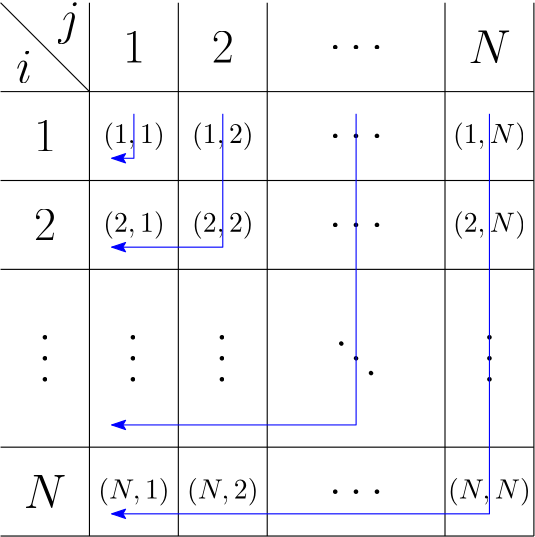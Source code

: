 <?xml version="1.0"?>
<!DOCTYPE ipe SYSTEM "ipe.dtd">
<ipe version="70218" creator="Ipe 7.2.23">
<info created="D:20220115092028" modified="D:20220115095516"/>
<ipestyle name="basic">
<symbol name="arrow/arc(spx)">
<path stroke="sym-stroke" fill="sym-stroke" pen="sym-pen">
0 0 m
-1 0.333 l
-1 -0.333 l
h
</path>
</symbol>
<symbol name="arrow/farc(spx)">
<path stroke="sym-stroke" fill="white" pen="sym-pen">
0 0 m
-1 0.333 l
-1 -0.333 l
h
</path>
</symbol>
<symbol name="arrow/ptarc(spx)">
<path stroke="sym-stroke" fill="sym-stroke" pen="sym-pen">
0 0 m
-1 0.333 l
-0.8 0 l
-1 -0.333 l
h
</path>
</symbol>
<symbol name="arrow/fptarc(spx)">
<path stroke="sym-stroke" fill="white" pen="sym-pen">
0 0 m
-1 0.333 l
-0.8 0 l
-1 -0.333 l
h
</path>
</symbol>
<symbol name="mark/circle(sx)" transformations="translations">
<path fill="sym-stroke">
0.6 0 0 0.6 0 0 e
0.4 0 0 0.4 0 0 e
</path>
</symbol>
<symbol name="mark/disk(sx)" transformations="translations">
<path fill="sym-stroke">
0.6 0 0 0.6 0 0 e
</path>
</symbol>
<symbol name="mark/fdisk(sfx)" transformations="translations">
<group>
<path fill="sym-fill">
0.5 0 0 0.5 0 0 e
</path>
<path fill="sym-stroke" fillrule="eofill">
0.6 0 0 0.6 0 0 e
0.4 0 0 0.4 0 0 e
</path>
</group>
</symbol>
<symbol name="mark/box(sx)" transformations="translations">
<path fill="sym-stroke" fillrule="eofill">
-0.6 -0.6 m
0.6 -0.6 l
0.6 0.6 l
-0.6 0.6 l
h
-0.4 -0.4 m
0.4 -0.4 l
0.4 0.4 l
-0.4 0.4 l
h
</path>
</symbol>
<symbol name="mark/square(sx)" transformations="translations">
<path fill="sym-stroke">
-0.6 -0.6 m
0.6 -0.6 l
0.6 0.6 l
-0.6 0.6 l
h
</path>
</symbol>
<symbol name="mark/fsquare(sfx)" transformations="translations">
<group>
<path fill="sym-fill">
-0.5 -0.5 m
0.5 -0.5 l
0.5 0.5 l
-0.5 0.5 l
h
</path>
<path fill="sym-stroke" fillrule="eofill">
-0.6 -0.6 m
0.6 -0.6 l
0.6 0.6 l
-0.6 0.6 l
h
-0.4 -0.4 m
0.4 -0.4 l
0.4 0.4 l
-0.4 0.4 l
h
</path>
</group>
</symbol>
<symbol name="mark/cross(sx)" transformations="translations">
<group>
<path fill="sym-stroke">
-0.43 -0.57 m
0.57 0.43 l
0.43 0.57 l
-0.57 -0.43 l
h
</path>
<path fill="sym-stroke">
-0.43 0.57 m
0.57 -0.43 l
0.43 -0.57 l
-0.57 0.43 l
h
</path>
</group>
</symbol>
<symbol name="arrow/fnormal(spx)">
<path stroke="sym-stroke" fill="white" pen="sym-pen">
0 0 m
-1 0.333 l
-1 -0.333 l
h
</path>
</symbol>
<symbol name="arrow/pointed(spx)">
<path stroke="sym-stroke" fill="sym-stroke" pen="sym-pen">
0 0 m
-1 0.333 l
-0.8 0 l
-1 -0.333 l
h
</path>
</symbol>
<symbol name="arrow/fpointed(spx)">
<path stroke="sym-stroke" fill="white" pen="sym-pen">
0 0 m
-1 0.333 l
-0.8 0 l
-1 -0.333 l
h
</path>
</symbol>
<symbol name="arrow/linear(spx)">
<path stroke="sym-stroke" pen="sym-pen">
-1 0.333 m
0 0 l
-1 -0.333 l
</path>
</symbol>
<symbol name="arrow/fdouble(spx)">
<path stroke="sym-stroke" fill="white" pen="sym-pen">
0 0 m
-1 0.333 l
-1 -0.333 l
h
-1 0 m
-2 0.333 l
-2 -0.333 l
h
</path>
</symbol>
<symbol name="arrow/double(spx)">
<path stroke="sym-stroke" fill="sym-stroke" pen="sym-pen">
0 0 m
-1 0.333 l
-1 -0.333 l
h
-1 0 m
-2 0.333 l
-2 -0.333 l
h
</path>
</symbol>
<symbol name="arrow/mid-normal(spx)">
<path stroke="sym-stroke" fill="sym-stroke" pen="sym-pen">
0.5 0 m
-0.5 0.333 l
-0.5 -0.333 l
h
</path>
</symbol>
<symbol name="arrow/mid-fnormal(spx)">
<path stroke="sym-stroke" fill="white" pen="sym-pen">
0.5 0 m
-0.5 0.333 l
-0.5 -0.333 l
h
</path>
</symbol>
<symbol name="arrow/mid-pointed(spx)">
<path stroke="sym-stroke" fill="sym-stroke" pen="sym-pen">
0.5 0 m
-0.5 0.333 l
-0.3 0 l
-0.5 -0.333 l
h
</path>
</symbol>
<symbol name="arrow/mid-fpointed(spx)">
<path stroke="sym-stroke" fill="white" pen="sym-pen">
0.5 0 m
-0.5 0.333 l
-0.3 0 l
-0.5 -0.333 l
h
</path>
</symbol>
<symbol name="arrow/mid-double(spx)">
<path stroke="sym-stroke" fill="sym-stroke" pen="sym-pen">
1 0 m
0 0.333 l
0 -0.333 l
h
0 0 m
-1 0.333 l
-1 -0.333 l
h
</path>
</symbol>
<symbol name="arrow/mid-fdouble(spx)">
<path stroke="sym-stroke" fill="white" pen="sym-pen">
1 0 m
0 0.333 l
0 -0.333 l
h
0 0 m
-1 0.333 l
-1 -0.333 l
h
</path>
</symbol>
<anglesize name="22.5 deg" value="22.5"/>
<anglesize name="30 deg" value="30"/>
<anglesize name="45 deg" value="45"/>
<anglesize name="60 deg" value="60"/>
<anglesize name="90 deg" value="90"/>
<arrowsize name="large" value="10"/>
<arrowsize name="small" value="5"/>
<arrowsize name="tiny" value="3"/>
<color name="blue" value="0 0 1"/>
<color name="brown" value="0.647 0.165 0.165"/>
<color name="darkblue" value="0 0 0.545"/>
<color name="darkcyan" value="0 0.545 0.545"/>
<color name="darkgray" value="0.663"/>
<color name="darkgreen" value="0 0.392 0"/>
<color name="darkmagenta" value="0.545 0 0.545"/>
<color name="darkorange" value="1 0.549 0"/>
<color name="darkred" value="0.545 0 0"/>
<color name="gold" value="1 0.843 0"/>
<color name="gray" value="0.745"/>
<color name="green" value="0 1 0"/>
<color name="lightblue" value="0.678 0.847 0.902"/>
<color name="lightcyan" value="0.878 1 1"/>
<color name="lightgray" value="0.827"/>
<color name="lightgreen" value="0.565 0.933 0.565"/>
<color name="lightyellow" value="1 1 0.878"/>
<color name="navy" value="0 0 0.502"/>
<color name="orange" value="1 0.647 0"/>
<color name="pink" value="1 0.753 0.796"/>
<color name="purple" value="0.627 0.125 0.941"/>
<color name="red" value="1 0 0"/>
<color name="seagreen" value="0.18 0.545 0.341"/>
<color name="turquoise" value="0.251 0.878 0.816"/>
<color name="violet" value="0.933 0.51 0.933"/>
<color name="yellow" value="1 1 0"/>
<dashstyle name="dash dot dotted" value="[4 2 1 2 1 2] 0"/>
<dashstyle name="dash dotted" value="[4 2 1 2] 0"/>
<dashstyle name="dashed" value="[4] 0"/>
<dashstyle name="dotted" value="[1 3] 0"/>
<gridsize name="10 pts (~3.5 mm)" value="10"/>
<gridsize name="14 pts (~5 mm)" value="14"/>
<gridsize name="16 pts (~6 mm)" value="16"/>
<gridsize name="20 pts (~7 mm)" value="20"/>
<gridsize name="28 pts (~10 mm)" value="28"/>
<gridsize name="32 pts (~12 mm)" value="32"/>
<gridsize name="4 pts" value="4"/>
<gridsize name="56 pts (~20 mm)" value="56"/>
<gridsize name="8 pts (~3 mm)" value="8"/>
<opacity name="10%" value="0.1"/>
<opacity name="30%" value="0.3"/>
<opacity name="50%" value="0.5"/>
<opacity name="75%" value="0.75"/>
<pen name="fat" value="1.2"/>
<pen name="heavier" value="0.8"/>
<pen name="ultrafat" value="2"/>
<symbolsize name="large" value="5"/>
<symbolsize name="small" value="2"/>
<symbolsize name="tiny" value="1.1"/>
<textsize name="Huge" value="\Huge"/>
<textsize name="LARGE" value="\LARGE"/>
<textsize name="Large" value="\Large"/>
<textsize name="footnote" value="\footnotesize"/>
<textsize name="huge" value="\huge"/>
<textsize name="large" value="\large"/>
<textsize name="small" value="\small"/>
<textsize name="tiny" value="\tiny"/>
<textstyle name="center" begin="\begin{center}" end="\end{center}"/>
<textstyle name="item" begin="\begin{itemize}\item{}" end="\end{itemize}"/>
<textstyle name="itemize" begin="\begin{itemize}" end="\end{itemize}"/>
<tiling name="falling" angle="-60" step="4" width="1"/>
<tiling name="rising" angle="30" step="4" width="1"/>
</ipestyle>
<page>
<layer name="alpha"/>
<view layers="alpha" active="alpha"/>
<path layer="alpha" matrix="1 0 0 0.666667 0 224" stroke="black">
192 672 m
192 384 l
</path>
<path matrix="0.666667 0 0 1 53.3334 0" stroke="black">
160 640 m
448 640 l
</path>
<path stroke="black">
192 640 m
160 672 l
</path>
<path matrix="0.666667 0 0 1 53.3334 0" stroke="black">
160 608 m
448 608 l
</path>
<path matrix="1 0 0 0.666667 0 224" stroke="black">
224 672 m
224 384 l
</path>
<path matrix="0.666667 0 0 1 53.3334 -32" stroke="black">
160 544 m
448 544 l
</path>
<path matrix="1 0 0 0.666667 32 224" stroke="black">
288 672 m
288 384 l
</path>
<path matrix="0.666667 0 0 1 53.3334 -32" stroke="black">
160 512 m
448 512 l
</path>
<path matrix="1 0 0 0.666667 32 224" stroke="black">
320 672 m
320 384 l
</path>
<text matrix="1 0 0 1 -2.396 -4.7025" transformations="translations" pos="168 648" stroke="black" type="label" width="5.751" height="11.286" depth="0" valign="baseline" size="LARGE" style="math">i</text>
<text matrix="1 0 0 1 0.6905 0.6925" transformations="translations" pos="180 660" stroke="black" type="label" width="7.942" height="11.284" depth="3.35" valign="baseline" size="LARGE" style="math">j</text>
<text matrix="1 0 0 1 -3.9475 -5.5485" transformations="translations" pos="176 624" stroke="black" type="label" width="7.895" height="11.097" depth="0" valign="baseline" size="LARGE" style="math">1</text>
<text matrix="1 0 0 1 28.0525 26.4515" transformations="translations" pos="176 624" stroke="black" type="label" width="7.895" height="11.097" depth="0" valign="baseline" size="LARGE" style="math">1</text>
<text matrix="1 0 0 1 -7.6485 -37.882" transformations="translations" pos="176 528" stroke="black" type="label" width="15.297" height="11.764" depth="0" valign="baseline" size="LARGE" style="math">N</text>
<text matrix="1 0 0 1 152.351 122.118" transformations="translations" pos="176 528" stroke="black" type="label" width="15.297" height="11.764" depth="0" valign="baseline" size="LARGE" style="math">N</text>
<text matrix="1 0 0 1 22.107 -0.837" transformations="translations" pos="256 656" stroke="black" type="label" width="19.786" height="1.674" depth="0" valign="baseline" size="LARGE" style="math">\dots</text>
<text matrix="0 1 -1 0 832.837 278.107" pos="256 656" stroke="black" type="label" width="19.786" height="1.674" depth="0" valign="baseline" size="LARGE" style="math">\dots</text>
<text matrix="0 1 -1 0 864.526 278.107" pos="256 656" stroke="black" type="label" width="19.786" height="1.674" depth="0" valign="baseline" size="LARGE" style="math">\dots</text>
<text matrix="0 1 -1 0 992.837 278.107" pos="256 656" stroke="black" type="label" width="19.786" height="1.674" depth="0" valign="baseline" size="LARGE" style="math">\dots</text>
<text matrix="1 0 0 1 22.107 -32.837" transformations="translations" pos="256 656" stroke="black" type="label" width="19.786" height="1.674" depth="0" valign="baseline" size="LARGE" style="math">\dots</text>
<text matrix="1 0 0 1 22.107 -160.837" transformations="translations" pos="256 656" stroke="black" type="label" width="19.786" height="1.674" depth="0" valign="baseline" size="LARGE" style="math">\dots</text>
<text matrix="-0.707107 0.707107 -0.707107 -0.707107 940.469 820.439" pos="256 656" stroke="black" type="label" width="19.786" height="1.674" depth="0" valign="baseline" size="LARGE" style="math">\dots</text>
<text matrix="1 0 0 1 -11.0695 1.5085" transformations="translations" pos="208 620" stroke="black" type="label" width="22.139" height="7.473" depth="2.49" valign="baseline" style="math">(1,1)</text>
<text matrix="1 0 0 1 14.8755 1.5085" transformations="translations" pos="308 620" stroke="black" type="label" width="26.249" height="7.473" depth="2.49" valign="baseline" style="math">(1,N)</text>
<text matrix="1 0 0 1 -8.8475 -34.4915" transformations="translations" pos="204 528" stroke="black" type="label" width="25.695" height="7.473" depth="2.49" valign="baseline" style="math">(N,1)</text>
<text matrix="1 0 0 1 13.0975 -126.492" transformations="translations" pos="308 620" stroke="black" type="label" width="29.805" height="7.473" depth="2.49" valign="baseline" style="math">(N,N)</text>
<path matrix="1 0 0 0.666667 -32 224" stroke="black">
288 672 m
288 384 l
</path>
<path matrix="0.666667 0 0 1 53.3334 -32" stroke="black">
160 608 m
448 608 l
</path>
<text matrix="1 0 0 1 -3.9475 -37.5485" transformations="translations" pos="176 624" stroke="black" type="label" width="7.895" height="11.097" depth="0" valign="baseline" size="LARGE" style="math">2</text>
<text matrix="1 0 0 1 60.0525 26.4515" transformations="translations" pos="176 624" stroke="black" type="label" width="7.895" height="11.097" depth="0" valign="baseline" size="LARGE" style="math">2</text>
<text matrix="1 0 0 1 -11.0695 -30.4915" transformations="translations" pos="208 620" stroke="black" type="label" width="22.139" height="7.473" depth="2.49" valign="baseline" style="math">(2,1)</text>
<text matrix="1 0 0 1 20.9305 -30.4915" transformations="translations" pos="208 620" stroke="black" type="label" width="22.139" height="7.473" depth="2.49" valign="baseline" style="math">(2,2)</text>
<text matrix="1 0 0 1 20.9305 1.5085" transformations="translations" pos="208 620" stroke="black" type="label" width="22.139" height="7.473" depth="2.49" valign="baseline" style="math">(1,2)</text>
<text matrix="0 1 -1 0 896.526 278.107" pos="256 656" stroke="black" type="label" width="19.786" height="1.674" depth="0" valign="baseline" size="LARGE" style="math">\dots</text>
<text matrix="1 0 0 1 22.107 -64.837" transformations="translations" pos="256 656" stroke="black" type="label" width="19.786" height="1.674" depth="0" valign="baseline" size="LARGE" style="math">\dots</text>
<text matrix="1 0 0 1 23.1525 -34.4915" transformations="translations" pos="204 528" stroke="black" type="label" width="25.695" height="7.473" depth="2.49" valign="baseline" style="math">(N,2)</text>
<text matrix="1 0 0 1 14.8755 -30.4915" transformations="translations" pos="308 620" stroke="black" type="label" width="26.249" height="7.473" depth="2.49" valign="baseline" style="math">(2,N)</text>
<path stroke="blue" arrow="ptarc/small">
208 632 m
208 616 l
200 616 l
</path>
<path stroke="blue" arrow="ptarc/small">
240 632 m
240 584 l
200 584 l
</path>
<path stroke="blue" arrow="ptarc/small">
288 632 m
288 520 l
200 520 l
</path>
<path stroke="blue" arrow="ptarc/small">
336 632 m
336 488 l
200 488 l
</path>
</page>
</ipe>
